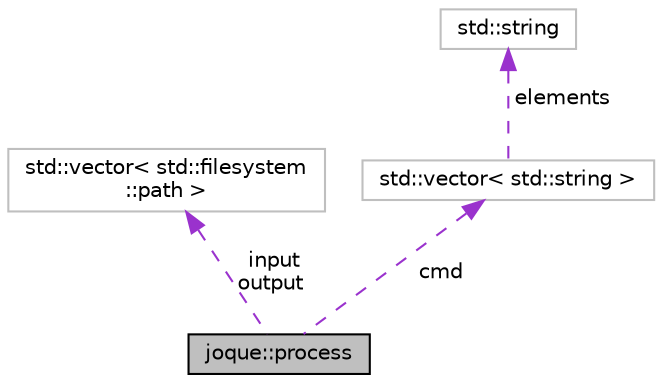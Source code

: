 digraph "joque::process"
{
 // LATEX_PDF_SIZE
  edge [fontname="Helvetica",fontsize="10",labelfontname="Helvetica",labelfontsize="10"];
  node [fontname="Helvetica",fontsize="10",shape=record];
  Node1 [label="joque::process",height=0.2,width=0.4,color="black", fillcolor="grey75", style="filled", fontcolor="black",tooltip="Job-friendly structure for definition of subprocess to be executed."];
  Node2 -> Node1 [dir="back",color="darkorchid3",fontsize="10",style="dashed",label=" input\noutput" ,fontname="Helvetica"];
  Node2 [label="std::vector\< std::filesystem\l::path \>",height=0.2,width=0.4,color="grey75", fillcolor="white", style="filled",tooltip=" "];
  Node3 -> Node1 [dir="back",color="darkorchid3",fontsize="10",style="dashed",label=" cmd" ,fontname="Helvetica"];
  Node3 [label="std::vector\< std::string \>",height=0.2,width=0.4,color="grey75", fillcolor="white", style="filled",tooltip=" "];
  Node4 -> Node3 [dir="back",color="darkorchid3",fontsize="10",style="dashed",label=" elements" ,fontname="Helvetica"];
  Node4 [label="std::string",height=0.2,width=0.4,color="grey75", fillcolor="white", style="filled",tooltip=" "];
}
